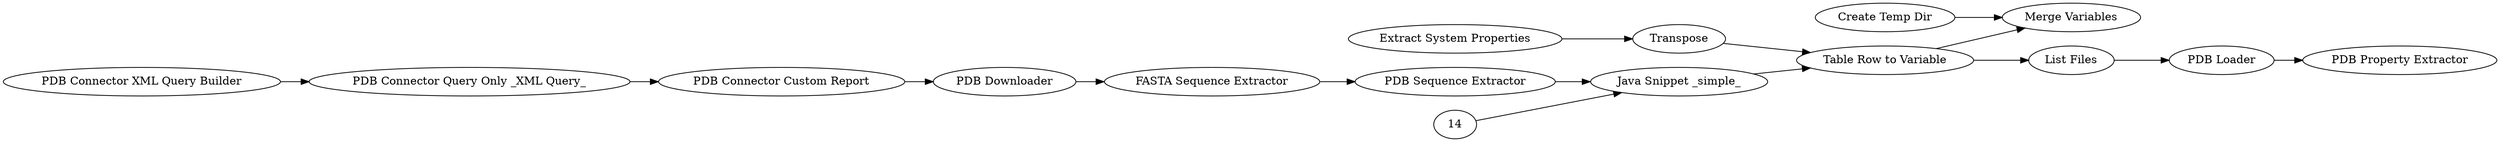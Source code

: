 digraph {
	4 [label="Java Snippet _simple_"]
	9 [label="PDB Saver"]
	10 [label="PDB Property Extractor"]
	11 [label="FASTA Sequence Extractor"]
	13 [label="PDB Loader"]
	2 [label="Create Temp Dir"]
	5 [label="Extract System Properties"]
	7 [label="Merge Variables"]
	8 [label=Transpose]
	9 [label="Table Row to Variable"]
	15 [label="PDB Connector XML Query Builder"]
	16 [label="PDB Connector Query Only _XML Query_"]
	17 [label="PDB Downloader"]
	18 [label="PDB Connector Custom Report"]
	19 [label="PDB Sequence Extractor"]
	20 [label="List Files"]
	2 -> 7
	5 -> 8
	8 -> 9
	9 -> 7
	4 -> 9
	9 -> 20
	11 -> 19
	13 -> 10
	14 -> 4
	15 -> 16
	16 -> 18
	17 -> 11
	18 -> 17
	19 -> 4
	20 -> 13
	rankdir=LR
}
